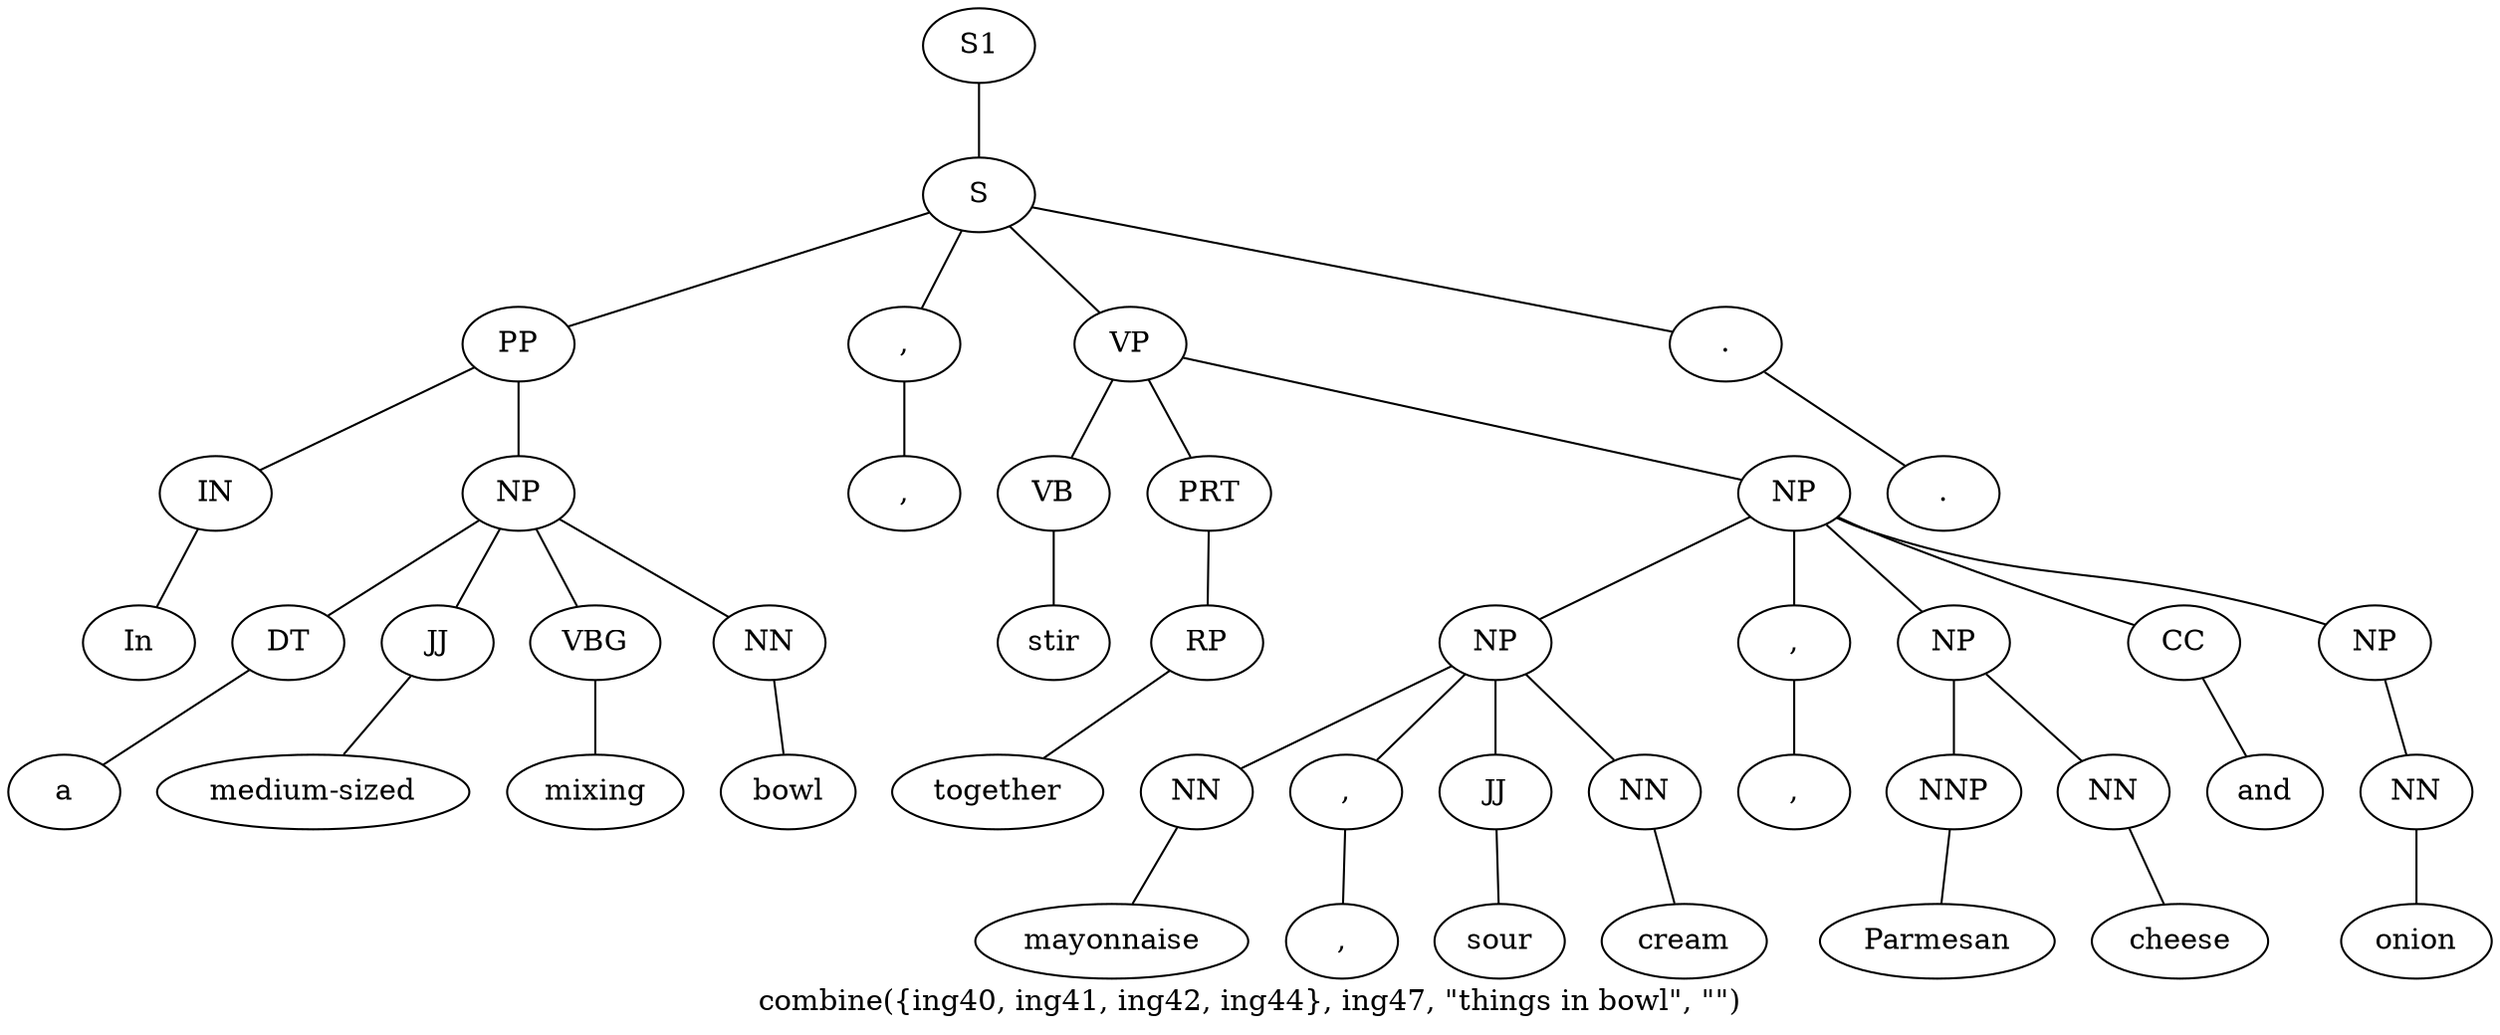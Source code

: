 graph SyntaxGraph {
	label = "combine({ing40, ing41, ing42, ing44}, ing47, \"things in bowl\", \"\")";
	Node0 [label="S1"];
	Node1 [label="S"];
	Node2 [label="PP"];
	Node3 [label="IN"];
	Node4 [label="In"];
	Node5 [label="NP"];
	Node6 [label="DT"];
	Node7 [label="a"];
	Node8 [label="JJ"];
	Node9 [label="medium-sized"];
	Node10 [label="VBG"];
	Node11 [label="mixing"];
	Node12 [label="NN"];
	Node13 [label="bowl"];
	Node14 [label=","];
	Node15 [label=","];
	Node16 [label="VP"];
	Node17 [label="VB"];
	Node18 [label="stir"];
	Node19 [label="PRT"];
	Node20 [label="RP"];
	Node21 [label="together"];
	Node22 [label="NP"];
	Node23 [label="NP"];
	Node24 [label="NN"];
	Node25 [label="mayonnaise"];
	Node26 [label=","];
	Node27 [label=","];
	Node28 [label="JJ"];
	Node29 [label="sour"];
	Node30 [label="NN"];
	Node31 [label="cream"];
	Node32 [label=","];
	Node33 [label=","];
	Node34 [label="NP"];
	Node35 [label="NNP"];
	Node36 [label="Parmesan"];
	Node37 [label="NN"];
	Node38 [label="cheese"];
	Node39 [label="CC"];
	Node40 [label="and"];
	Node41 [label="NP"];
	Node42 [label="NN"];
	Node43 [label="onion"];
	Node44 [label="."];
	Node45 [label="."];

	Node0 -- Node1;
	Node1 -- Node2;
	Node1 -- Node14;
	Node1 -- Node16;
	Node1 -- Node44;
	Node2 -- Node3;
	Node2 -- Node5;
	Node3 -- Node4;
	Node5 -- Node6;
	Node5 -- Node8;
	Node5 -- Node10;
	Node5 -- Node12;
	Node6 -- Node7;
	Node8 -- Node9;
	Node10 -- Node11;
	Node12 -- Node13;
	Node14 -- Node15;
	Node16 -- Node17;
	Node16 -- Node19;
	Node16 -- Node22;
	Node17 -- Node18;
	Node19 -- Node20;
	Node20 -- Node21;
	Node22 -- Node23;
	Node22 -- Node32;
	Node22 -- Node34;
	Node22 -- Node39;
	Node22 -- Node41;
	Node23 -- Node24;
	Node23 -- Node26;
	Node23 -- Node28;
	Node23 -- Node30;
	Node24 -- Node25;
	Node26 -- Node27;
	Node28 -- Node29;
	Node30 -- Node31;
	Node32 -- Node33;
	Node34 -- Node35;
	Node34 -- Node37;
	Node35 -- Node36;
	Node37 -- Node38;
	Node39 -- Node40;
	Node41 -- Node42;
	Node42 -- Node43;
	Node44 -- Node45;
}